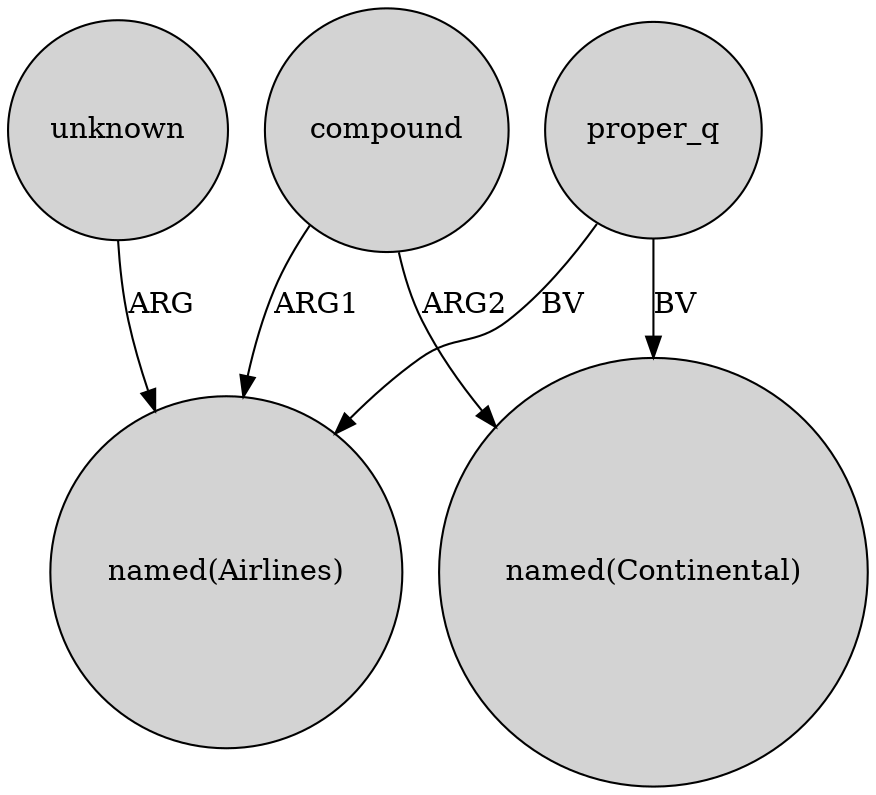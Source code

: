 digraph {
	node [shape=circle style=filled]
	proper_q -> "named(Airlines)" [label=BV]
	compound -> "named(Airlines)" [label=ARG1]
	compound -> "named(Continental)" [label=ARG2]
	unknown -> "named(Airlines)" [label=ARG]
	proper_q -> "named(Continental)" [label=BV]
}
